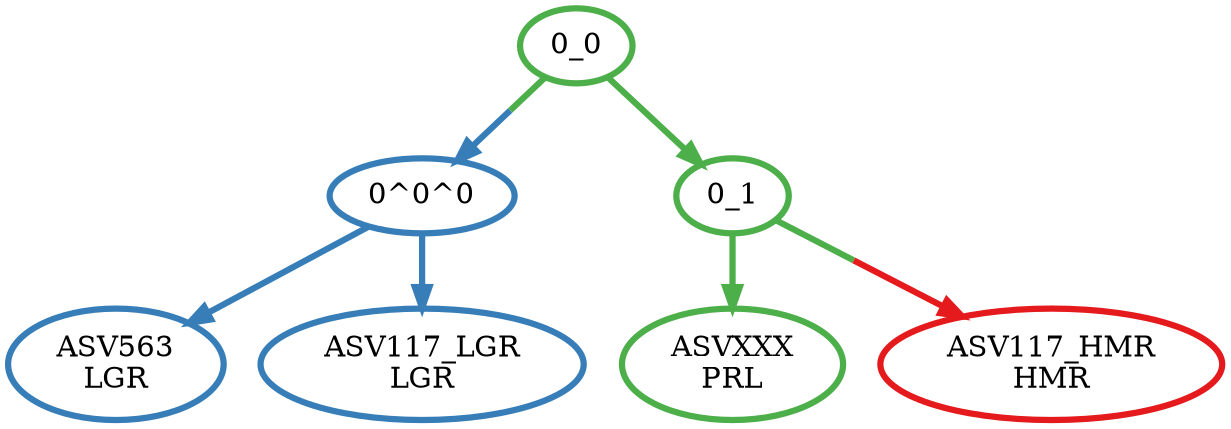 digraph T {
	{
		rank=same
		6 [penwidth=3,colorscheme=set19,color=3,label="ASVXXX\nPRL"]
		5 [penwidth=3,colorscheme=set19,color=1,label="ASV117_HMR\nHMR"]
		4 [penwidth=3,colorscheme=set19,color=2,label="ASV563\nLGR"]
		3 [penwidth=3,colorscheme=set19,color=2,label="ASV117_LGR\nLGR"]
	}
	2 [penwidth=3,colorscheme=set19,color=2,label="0^0^0"]
	1 [penwidth=3,colorscheme=set19,color=3,label="0_1"]
	0 [penwidth=3,colorscheme=set19,color=3,label="0_0"]
	2 -> 4 [penwidth=3,colorscheme=set19,color=2]
	2 -> 3 [penwidth=3,colorscheme=set19,color=2]
	1 -> 6 [penwidth=3,colorscheme=set19,color=3]
	1 -> 5 [penwidth=3,colorscheme=set19,color="3;0.5:1"]
	0 -> 2 [penwidth=3,colorscheme=set19,color="3;0.5:2"]
	0 -> 1 [penwidth=3,colorscheme=set19,color=3]
}
